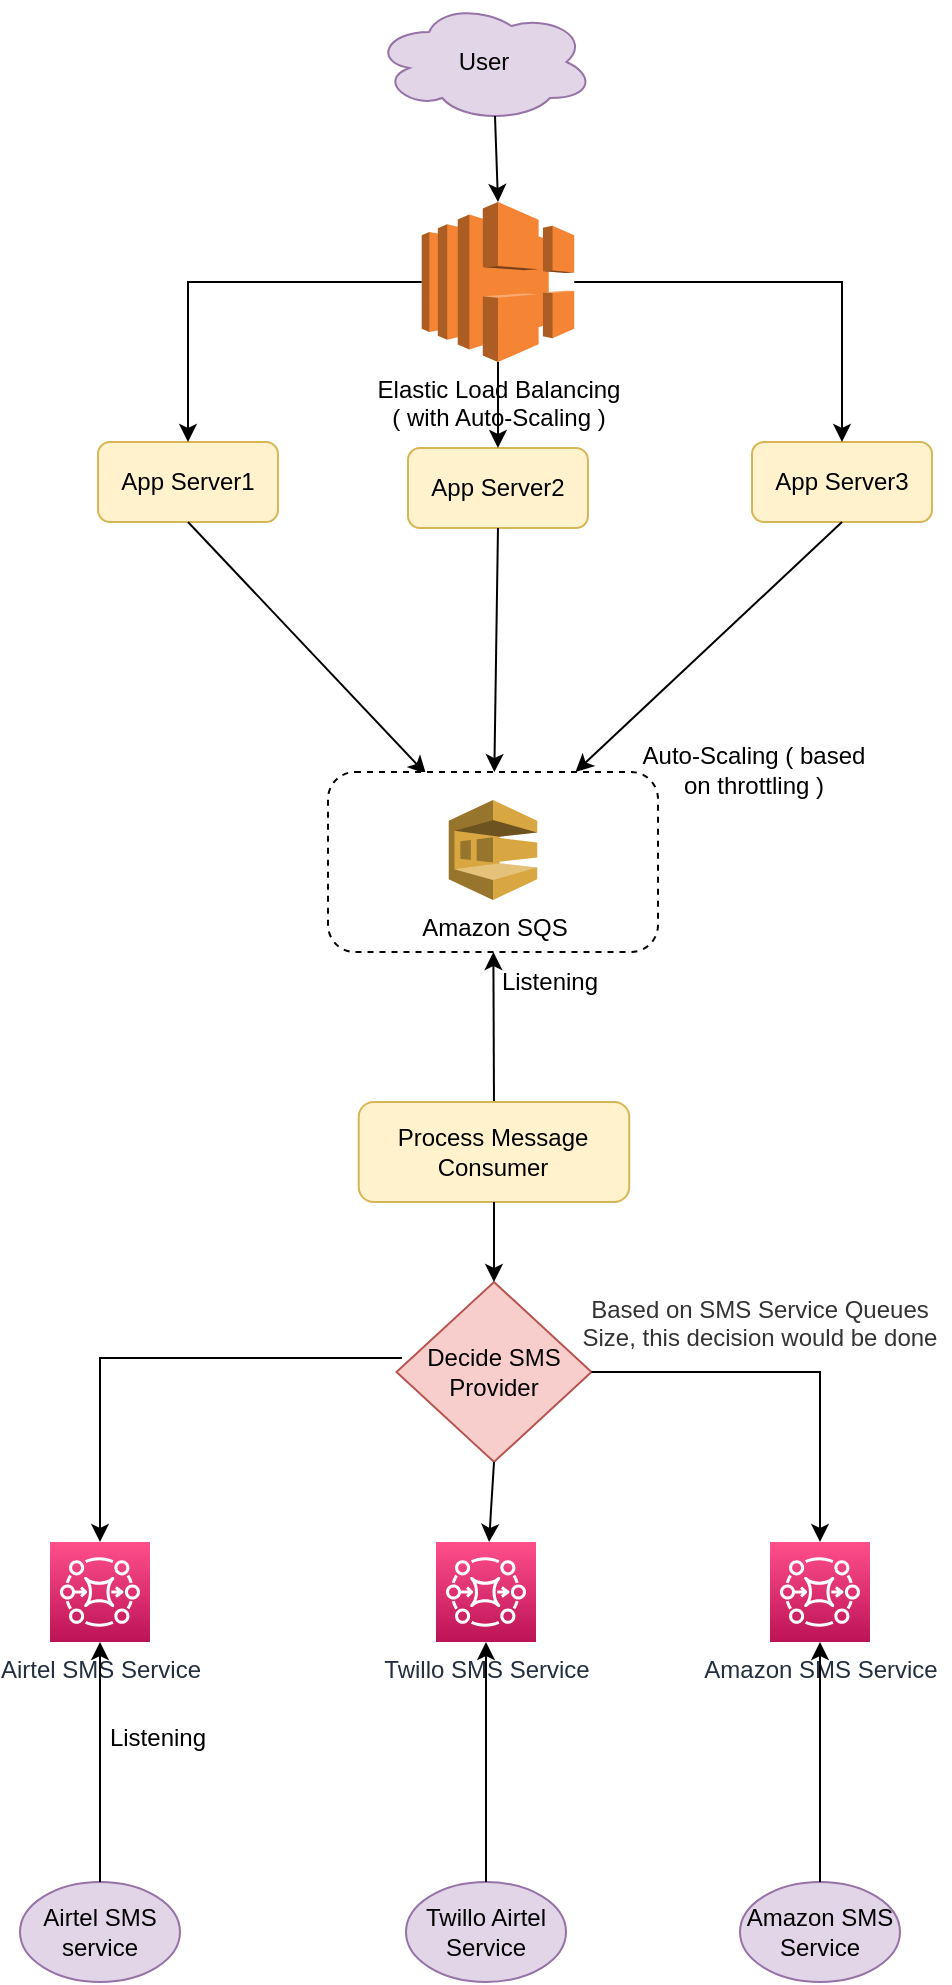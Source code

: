 <mxfile version="20.0.2" type="github">
  <diagram id="hSpV1MgLl40jB2ClibWX" name="Page-1">
    <mxGraphModel dx="786" dy="423" grid="1" gridSize="10" guides="1" tooltips="1" connect="1" arrows="1" fold="1" page="1" pageScale="1" pageWidth="850" pageHeight="1100" math="0" shadow="0">
      <root>
        <mxCell id="0" />
        <mxCell id="1" parent="0" />
        <mxCell id="RC4oqEELy3gwianFtOuK-1" value="User" style="ellipse;shape=cloud;whiteSpace=wrap;html=1;fillColor=#e1d5e7;strokeColor=#9673a6;" parent="1" vertex="1">
          <mxGeometry x="332" y="20" width="110" height="60" as="geometry" />
        </mxCell>
        <mxCell id="RC4oqEELy3gwianFtOuK-3" value="App Server1" style="rounded=1;whiteSpace=wrap;html=1;fillColor=#fff2cc;strokeColor=#d6b656;" parent="1" vertex="1">
          <mxGeometry x="194" y="240" width="90" height="40" as="geometry" />
        </mxCell>
        <mxCell id="RC4oqEELy3gwianFtOuK-5" value="" style="endArrow=classic;html=1;rounded=0;entryX=0.5;entryY=0;entryDx=0;entryDy=0;edgeStyle=orthogonalEdgeStyle;" parent="1" source="SCMvMcW7dWXdQyEaetod-3" target="RC4oqEELy3gwianFtOuK-3" edge="1">
          <mxGeometry width="50" height="50" relative="1" as="geometry">
            <mxPoint x="352.5" y="150" as="sourcePoint" />
            <mxPoint x="430" y="190" as="targetPoint" />
          </mxGeometry>
        </mxCell>
        <mxCell id="RC4oqEELy3gwianFtOuK-6" value="" style="endArrow=classic;html=1;rounded=0;exitX=0.55;exitY=0.95;exitDx=0;exitDy=0;exitPerimeter=0;entryX=0.5;entryY=0;entryDx=0;entryDy=0;entryPerimeter=0;" parent="1" source="RC4oqEELy3gwianFtOuK-1" target="SCMvMcW7dWXdQyEaetod-3" edge="1">
          <mxGeometry width="50" height="50" relative="1" as="geometry">
            <mxPoint x="380" y="240" as="sourcePoint" />
            <mxPoint x="393.673" y="111.249" as="targetPoint" />
          </mxGeometry>
        </mxCell>
        <mxCell id="RC4oqEELy3gwianFtOuK-7" value="App Server2" style="rounded=1;whiteSpace=wrap;html=1;fillColor=#fff2cc;strokeColor=#d6b656;" parent="1" vertex="1">
          <mxGeometry x="348.99" y="243" width="90" height="40" as="geometry" />
        </mxCell>
        <mxCell id="RC4oqEELy3gwianFtOuK-8" value="" style="endArrow=classic;html=1;rounded=0;exitX=0.5;exitY=1;exitDx=0;exitDy=0;exitPerimeter=0;" parent="1" source="SCMvMcW7dWXdQyEaetod-3" target="RC4oqEELy3gwianFtOuK-7" edge="1">
          <mxGeometry width="50" height="50" relative="1" as="geometry">
            <mxPoint x="395" y="190" as="sourcePoint" />
            <mxPoint x="430" y="190" as="targetPoint" />
          </mxGeometry>
        </mxCell>
        <mxCell id="RC4oqEELy3gwianFtOuK-9" value="App Server3" style="rounded=1;whiteSpace=wrap;html=1;fillColor=#fff2cc;strokeColor=#d6b656;" parent="1" vertex="1">
          <mxGeometry x="521" y="240" width="90" height="40" as="geometry" />
        </mxCell>
        <mxCell id="RC4oqEELy3gwianFtOuK-10" value="" style="endArrow=classic;html=1;rounded=0;entryX=0.5;entryY=0;entryDx=0;entryDy=0;edgeStyle=orthogonalEdgeStyle;" parent="1" source="SCMvMcW7dWXdQyEaetod-3" target="RC4oqEELy3gwianFtOuK-9" edge="1">
          <mxGeometry width="50" height="50" relative="1" as="geometry">
            <mxPoint x="437.5" y="150" as="sourcePoint" />
            <mxPoint x="430" y="190" as="targetPoint" />
          </mxGeometry>
        </mxCell>
        <mxCell id="RC4oqEELy3gwianFtOuK-12" value="Airtel SMS service" style="ellipse;whiteSpace=wrap;html=1;fillColor=#e1d5e7;strokeColor=#9673a6;" parent="1" vertex="1">
          <mxGeometry x="155" y="960" width="80" height="50" as="geometry" />
        </mxCell>
        <mxCell id="RC4oqEELy3gwianFtOuK-13" value="Twillo Airtel Service" style="ellipse;whiteSpace=wrap;html=1;fillColor=#e1d5e7;strokeColor=#9673a6;" parent="1" vertex="1">
          <mxGeometry x="348" y="960" width="80" height="50" as="geometry" />
        </mxCell>
        <mxCell id="RC4oqEELy3gwianFtOuK-14" value="" style="endArrow=classic;html=1;rounded=0;exitX=0.5;exitY=1;exitDx=0;exitDy=0;entryX=0.297;entryY=0.011;entryDx=0;entryDy=0;entryPerimeter=0;" parent="1" source="RC4oqEELy3gwianFtOuK-3" target="RC4oqEELy3gwianFtOuK-19" edge="1">
          <mxGeometry width="50" height="50" relative="1" as="geometry">
            <mxPoint x="380" y="450" as="sourcePoint" />
            <mxPoint x="364" y="365" as="targetPoint" />
          </mxGeometry>
        </mxCell>
        <mxCell id="RC4oqEELy3gwianFtOuK-15" value="" style="endArrow=classic;html=1;rounded=0;exitX=0.5;exitY=1;exitDx=0;exitDy=0;" parent="1" source="RC4oqEELy3gwianFtOuK-7" target="RC4oqEELy3gwianFtOuK-19" edge="1">
          <mxGeometry width="50" height="50" relative="1" as="geometry">
            <mxPoint x="249" y="280" as="sourcePoint" />
            <mxPoint x="394" y="400" as="targetPoint" />
          </mxGeometry>
        </mxCell>
        <mxCell id="RC4oqEELy3gwianFtOuK-16" value="" style="endArrow=classic;html=1;rounded=0;exitX=0.5;exitY=1;exitDx=0;exitDy=0;entryX=0.75;entryY=0;entryDx=0;entryDy=0;" parent="1" source="RC4oqEELy3gwianFtOuK-9" target="RC4oqEELy3gwianFtOuK-19" edge="1">
          <mxGeometry width="50" height="50" relative="1" as="geometry">
            <mxPoint x="404" y="280" as="sourcePoint" />
            <mxPoint x="424" y="365" as="targetPoint" />
          </mxGeometry>
        </mxCell>
        <mxCell id="RC4oqEELy3gwianFtOuK-19" value="" style="rounded=1;whiteSpace=wrap;html=1;dashed=1;" parent="1" vertex="1">
          <mxGeometry x="309" y="405" width="165" height="90" as="geometry" />
        </mxCell>
        <mxCell id="RC4oqEELy3gwianFtOuK-25" value="" style="endArrow=classic;html=1;rounded=0;exitX=0.5;exitY=0;exitDx=0;exitDy=0;" parent="1" source="RC4oqEELy3gwianFtOuK-27" target="RC4oqEELy3gwianFtOuK-19" edge="1">
          <mxGeometry width="50" height="50" relative="1" as="geometry">
            <mxPoint x="300" y="570" as="sourcePoint" />
            <mxPoint x="430" y="560" as="targetPoint" />
          </mxGeometry>
        </mxCell>
        <mxCell id="RC4oqEELy3gwianFtOuK-27" value="Process Message Consumer" style="rounded=1;whiteSpace=wrap;html=1;fillColor=#fff2cc;strokeColor=#d6b656;" parent="1" vertex="1">
          <mxGeometry x="324.37" y="570" width="135.25" height="50" as="geometry" />
        </mxCell>
        <mxCell id="RC4oqEELy3gwianFtOuK-28" value="Airtel SMS Service" style="sketch=0;points=[[0,0,0],[0.25,0,0],[0.5,0,0],[0.75,0,0],[1,0,0],[0,1,0],[0.25,1,0],[0.5,1,0],[0.75,1,0],[1,1,0],[0,0.25,0],[0,0.5,0],[0,0.75,0],[1,0.25,0],[1,0.5,0],[1,0.75,0]];outlineConnect=0;fontColor=#232F3E;gradientColor=#FF4F8B;gradientDirection=north;fillColor=#BC1356;strokeColor=#ffffff;dashed=0;verticalLabelPosition=bottom;verticalAlign=top;align=center;html=1;fontSize=12;fontStyle=0;aspect=fixed;shape=mxgraph.aws4.resourceIcon;resIcon=mxgraph.aws4.mq;" parent="1" vertex="1">
          <mxGeometry x="170" y="790" width="50" height="50" as="geometry" />
        </mxCell>
        <mxCell id="RC4oqEELy3gwianFtOuK-29" value="" style="endArrow=classic;html=1;rounded=0;exitX=0.028;exitY=0.422;exitDx=0;exitDy=0;edgeStyle=orthogonalEdgeStyle;exitPerimeter=0;" parent="1" source="RC4oqEELy3gwianFtOuK-33" target="RC4oqEELy3gwianFtOuK-28" edge="1">
          <mxGeometry width="50" height="50" relative="1" as="geometry">
            <mxPoint x="380" y="730" as="sourcePoint" />
            <mxPoint x="430" y="680" as="targetPoint" />
          </mxGeometry>
        </mxCell>
        <mxCell id="RC4oqEELy3gwianFtOuK-30" value="Twillo SMS Service" style="sketch=0;points=[[0,0,0],[0.25,0,0],[0.5,0,0],[0.75,0,0],[1,0,0],[0,1,0],[0.25,1,0],[0.5,1,0],[0.75,1,0],[1,1,0],[0,0.25,0],[0,0.5,0],[0,0.75,0],[1,0.25,0],[1,0.5,0],[1,0.75,0]];outlineConnect=0;fontColor=#232F3E;gradientColor=#FF4F8B;gradientDirection=north;fillColor=#BC1356;strokeColor=#ffffff;dashed=0;verticalLabelPosition=bottom;verticalAlign=top;align=center;html=1;fontSize=12;fontStyle=0;aspect=fixed;shape=mxgraph.aws4.resourceIcon;resIcon=mxgraph.aws4.mq;" parent="1" vertex="1">
          <mxGeometry x="363" y="790" width="50" height="50" as="geometry" />
        </mxCell>
        <mxCell id="RC4oqEELy3gwianFtOuK-33" value="Decide SMS Provider" style="rhombus;whiteSpace=wrap;html=1;fillColor=#f8cecc;strokeColor=#b85450;" parent="1" vertex="1">
          <mxGeometry x="343.24" y="660" width="97.5" height="90" as="geometry" />
        </mxCell>
        <mxCell id="RC4oqEELy3gwianFtOuK-34" value="" style="endArrow=classic;html=1;rounded=0;exitX=0.5;exitY=1;exitDx=0;exitDy=0;entryX=0.5;entryY=0;entryDx=0;entryDy=0;" parent="1" source="RC4oqEELy3gwianFtOuK-27" target="RC4oqEELy3gwianFtOuK-33" edge="1">
          <mxGeometry width="50" height="50" relative="1" as="geometry">
            <mxPoint x="380" y="800" as="sourcePoint" />
            <mxPoint x="430" y="750" as="targetPoint" />
          </mxGeometry>
        </mxCell>
        <mxCell id="RC4oqEELy3gwianFtOuK-35" value="" style="endArrow=classic;html=1;rounded=0;exitX=0.5;exitY=1;exitDx=0;exitDy=0;" parent="1" source="RC4oqEELy3gwianFtOuK-33" target="RC4oqEELy3gwianFtOuK-30" edge="1">
          <mxGeometry width="50" height="50" relative="1" as="geometry">
            <mxPoint x="380" y="750" as="sourcePoint" />
            <mxPoint x="430" y="700" as="targetPoint" />
          </mxGeometry>
        </mxCell>
        <mxCell id="RC4oqEELy3gwianFtOuK-36" value="Amazon SMS Service" style="sketch=0;points=[[0,0,0],[0.25,0,0],[0.5,0,0],[0.75,0,0],[1,0,0],[0,1,0],[0.25,1,0],[0.5,1,0],[0.75,1,0],[1,1,0],[0,0.25,0],[0,0.5,0],[0,0.75,0],[1,0.25,0],[1,0.5,0],[1,0.75,0]];outlineConnect=0;fontColor=#232F3E;gradientColor=#FF4F8B;gradientDirection=north;fillColor=#BC1356;strokeColor=#ffffff;dashed=0;verticalLabelPosition=bottom;verticalAlign=top;align=center;html=1;fontSize=12;fontStyle=0;aspect=fixed;shape=mxgraph.aws4.resourceIcon;resIcon=mxgraph.aws4.mq;" parent="1" vertex="1">
          <mxGeometry x="530" y="790" width="50" height="50" as="geometry" />
        </mxCell>
        <mxCell id="RC4oqEELy3gwianFtOuK-37" value="" style="endArrow=classic;html=1;rounded=0;exitX=1;exitY=0.5;exitDx=0;exitDy=0;entryX=0.5;entryY=0;entryDx=0;entryDy=0;entryPerimeter=0;edgeStyle=orthogonalEdgeStyle;" parent="1" source="RC4oqEELy3gwianFtOuK-33" target="RC4oqEELy3gwianFtOuK-36" edge="1">
          <mxGeometry width="50" height="50" relative="1" as="geometry">
            <mxPoint x="380" y="870" as="sourcePoint" />
            <mxPoint x="430" y="820" as="targetPoint" />
          </mxGeometry>
        </mxCell>
        <mxCell id="RC4oqEELy3gwianFtOuK-38" value="" style="endArrow=classic;html=1;rounded=0;exitX=0.5;exitY=0;exitDx=0;exitDy=0;entryX=0.5;entryY=1;entryDx=0;entryDy=0;entryPerimeter=0;" parent="1" source="RC4oqEELy3gwianFtOuK-12" target="RC4oqEELy3gwianFtOuK-28" edge="1">
          <mxGeometry width="50" height="50" relative="1" as="geometry">
            <mxPoint x="380" y="910" as="sourcePoint" />
            <mxPoint x="430" y="860" as="targetPoint" />
          </mxGeometry>
        </mxCell>
        <mxCell id="RC4oqEELy3gwianFtOuK-40" value="" style="endArrow=classic;html=1;rounded=0;exitX=0.5;exitY=0;exitDx=0;exitDy=0;entryX=0.5;entryY=1;entryDx=0;entryDy=0;entryPerimeter=0;" parent="1" source="RC4oqEELy3gwianFtOuK-13" target="RC4oqEELy3gwianFtOuK-30" edge="1">
          <mxGeometry width="50" height="50" relative="1" as="geometry">
            <mxPoint x="380" y="910" as="sourcePoint" />
            <mxPoint x="430" y="860" as="targetPoint" />
          </mxGeometry>
        </mxCell>
        <mxCell id="RC4oqEELy3gwianFtOuK-41" value="Amazon SMS Service" style="ellipse;whiteSpace=wrap;html=1;fillColor=#e1d5e7;strokeColor=#9673a6;" parent="1" vertex="1">
          <mxGeometry x="515" y="960" width="80" height="50" as="geometry" />
        </mxCell>
        <mxCell id="RC4oqEELy3gwianFtOuK-42" value="" style="endArrow=classic;html=1;rounded=0;entryX=0.5;entryY=1;entryDx=0;entryDy=0;entryPerimeter=0;" parent="1" source="RC4oqEELy3gwianFtOuK-41" target="RC4oqEELy3gwianFtOuK-36" edge="1">
          <mxGeometry width="50" height="50" relative="1" as="geometry">
            <mxPoint x="550" y="950" as="sourcePoint" />
            <mxPoint x="430" y="860" as="targetPoint" />
          </mxGeometry>
        </mxCell>
        <mxCell id="hsocOPPATjzEpRB6f7Aq-1" value="Listening" style="text;html=1;strokeColor=none;fillColor=none;align=center;verticalAlign=middle;whiteSpace=wrap;rounded=0;" parent="1" vertex="1">
          <mxGeometry x="194" y="873" width="60" height="30" as="geometry" />
        </mxCell>
        <mxCell id="hsocOPPATjzEpRB6f7Aq-2" value="Listening" style="text;html=1;strokeColor=none;fillColor=none;align=center;verticalAlign=middle;whiteSpace=wrap;rounded=0;" parent="1" vertex="1">
          <mxGeometry x="390" y="495" width="60" height="30" as="geometry" />
        </mxCell>
        <mxCell id="SCMvMcW7dWXdQyEaetod-3" value="Elastic Load Balancing &lt;br&gt;( with Auto-Scaling )" style="outlineConnect=0;dashed=0;verticalLabelPosition=bottom;verticalAlign=top;align=center;html=1;shape=mxgraph.aws3.elastic_load_balancing;fillColor=#F58534;gradientColor=none;" vertex="1" parent="1">
          <mxGeometry x="355.87" y="120" width="76.25" height="80" as="geometry" />
        </mxCell>
        <mxCell id="SCMvMcW7dWXdQyEaetod-4" value="Amazon SQS" style="outlineConnect=0;dashed=0;verticalLabelPosition=bottom;verticalAlign=top;align=center;html=1;shape=mxgraph.aws3.sqs;fillColor=#D9A741;gradientColor=none;" vertex="1" parent="1">
          <mxGeometry x="369.38" y="419" width="44.25" height="50" as="geometry" />
        </mxCell>
        <mxCell id="SCMvMcW7dWXdQyEaetod-6" value="Auto-Scaling ( based on throttling )" style="text;html=1;strokeColor=none;fillColor=none;align=center;verticalAlign=middle;whiteSpace=wrap;rounded=0;" vertex="1" parent="1">
          <mxGeometry x="464" y="389" width="116" height="30" as="geometry" />
        </mxCell>
        <mxCell id="SCMvMcW7dWXdQyEaetod-7" value="&lt;div style=&quot;text-align: center;&quot;&gt;&lt;span style=&quot;background-color: initial;&quot;&gt;&lt;font color=&quot;#333333&quot;&gt;Based on SMS Service Queues Size, this decision would be done&lt;/font&gt;&lt;/span&gt;&lt;/div&gt;" style="text;whiteSpace=wrap;html=1;" vertex="1" parent="1">
          <mxGeometry x="428" y="660" width="192" height="40" as="geometry" />
        </mxCell>
      </root>
    </mxGraphModel>
  </diagram>
</mxfile>
